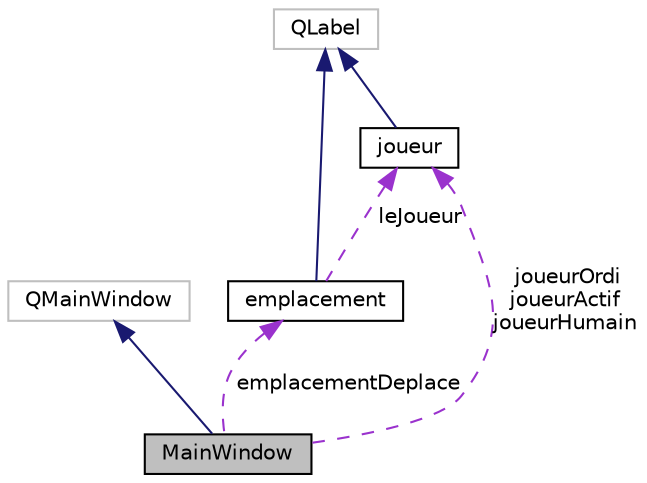 digraph "MainWindow"
{
  edge [fontname="Helvetica",fontsize="10",labelfontname="Helvetica",labelfontsize="10"];
  node [fontname="Helvetica",fontsize="10",shape=record];
  Node1 [label="MainWindow",height=0.2,width=0.4,color="black", fillcolor="grey75", style="filled" fontcolor="black"];
  Node2 -> Node1 [dir="back",color="midnightblue",fontsize="10",style="solid",fontname="Helvetica"];
  Node2 [label="QMainWindow",height=0.2,width=0.4,color="grey75", fillcolor="white", style="filled"];
  Node3 -> Node1 [dir="back",color="darkorchid3",fontsize="10",style="dashed",label=" emplacementDeplace" ,fontname="Helvetica"];
  Node3 [label="emplacement",height=0.2,width=0.4,color="black", fillcolor="white", style="filled",URL="$classemplacement.html",tooltip="Classe emplacement : public QLabel. "];
  Node4 -> Node3 [dir="back",color="midnightblue",fontsize="10",style="solid",fontname="Helvetica"];
  Node4 [label="QLabel",height=0.2,width=0.4,color="grey75", fillcolor="white", style="filled"];
  Node5 -> Node3 [dir="back",color="darkorchid3",fontsize="10",style="dashed",label=" leJoueur" ,fontname="Helvetica"];
  Node5 [label="joueur",height=0.2,width=0.4,color="black", fillcolor="white", style="filled",URL="$classjoueur.html",tooltip="Classe joueur : public QLabel. "];
  Node4 -> Node5 [dir="back",color="midnightblue",fontsize="10",style="solid",fontname="Helvetica"];
  Node5 -> Node1 [dir="back",color="darkorchid3",fontsize="10",style="dashed",label=" joueurOrdi\njoueurActif\njoueurHumain" ,fontname="Helvetica"];
}
